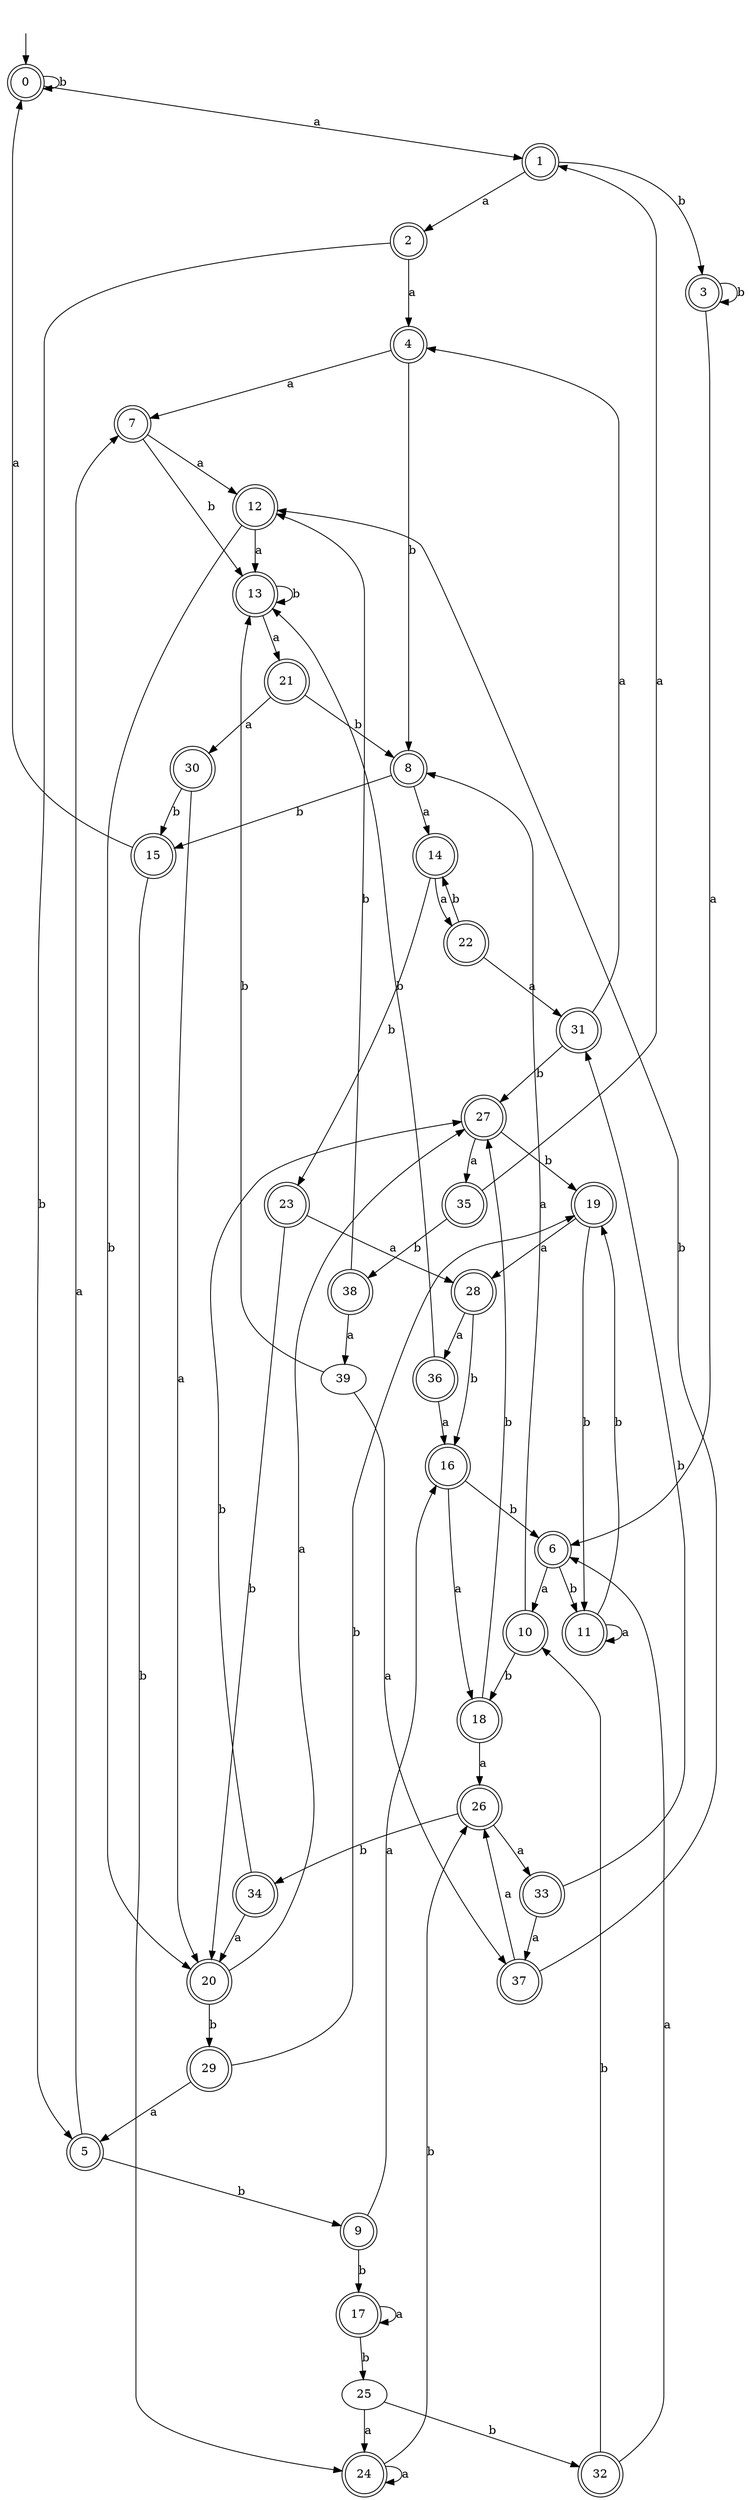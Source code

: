 digraph RandomDFA {
  __start0 [label="", shape=none];
  __start0 -> 0 [label=""];
  0 [shape=circle] [shape=doublecircle]
  0 -> 1 [label="a"]
  0 -> 0 [label="b"]
  1 [shape=doublecircle]
  1 -> 2 [label="a"]
  1 -> 3 [label="b"]
  2 [shape=doublecircle]
  2 -> 4 [label="a"]
  2 -> 5 [label="b"]
  3 [shape=doublecircle]
  3 -> 6 [label="a"]
  3 -> 3 [label="b"]
  4 [shape=doublecircle]
  4 -> 7 [label="a"]
  4 -> 8 [label="b"]
  5 [shape=doublecircle]
  5 -> 7 [label="a"]
  5 -> 9 [label="b"]
  6 [shape=doublecircle]
  6 -> 10 [label="a"]
  6 -> 11 [label="b"]
  7 [shape=doublecircle]
  7 -> 12 [label="a"]
  7 -> 13 [label="b"]
  8 [shape=doublecircle]
  8 -> 14 [label="a"]
  8 -> 15 [label="b"]
  9 [shape=doublecircle]
  9 -> 16 [label="a"]
  9 -> 17 [label="b"]
  10 [shape=doublecircle]
  10 -> 8 [label="a"]
  10 -> 18 [label="b"]
  11 [shape=doublecircle]
  11 -> 11 [label="a"]
  11 -> 19 [label="b"]
  12 [shape=doublecircle]
  12 -> 13 [label="a"]
  12 -> 20 [label="b"]
  13 [shape=doublecircle]
  13 -> 21 [label="a"]
  13 -> 13 [label="b"]
  14 [shape=doublecircle]
  14 -> 22 [label="a"]
  14 -> 23 [label="b"]
  15 [shape=doublecircle]
  15 -> 0 [label="a"]
  15 -> 24 [label="b"]
  16 [shape=doublecircle]
  16 -> 18 [label="a"]
  16 -> 6 [label="b"]
  17 [shape=doublecircle]
  17 -> 17 [label="a"]
  17 -> 25 [label="b"]
  18 [shape=doublecircle]
  18 -> 26 [label="a"]
  18 -> 27 [label="b"]
  19 [shape=doublecircle]
  19 -> 28 [label="a"]
  19 -> 11 [label="b"]
  20 [shape=doublecircle]
  20 -> 27 [label="a"]
  20 -> 29 [label="b"]
  21 [shape=doublecircle]
  21 -> 30 [label="a"]
  21 -> 8 [label="b"]
  22 [shape=doublecircle]
  22 -> 31 [label="a"]
  22 -> 14 [label="b"]
  23 [shape=doublecircle]
  23 -> 28 [label="a"]
  23 -> 20 [label="b"]
  24 [shape=doublecircle]
  24 -> 24 [label="a"]
  24 -> 26 [label="b"]
  25
  25 -> 24 [label="a"]
  25 -> 32 [label="b"]
  26 [shape=doublecircle]
  26 -> 33 [label="a"]
  26 -> 34 [label="b"]
  27 [shape=doublecircle]
  27 -> 35 [label="a"]
  27 -> 19 [label="b"]
  28 [shape=doublecircle]
  28 -> 36 [label="a"]
  28 -> 16 [label="b"]
  29 [shape=doublecircle]
  29 -> 5 [label="a"]
  29 -> 19 [label="b"]
  30 [shape=doublecircle]
  30 -> 20 [label="a"]
  30 -> 15 [label="b"]
  31 [shape=doublecircle]
  31 -> 4 [label="a"]
  31 -> 27 [label="b"]
  32 [shape=doublecircle]
  32 -> 6 [label="a"]
  32 -> 10 [label="b"]
  33 [shape=doublecircle]
  33 -> 37 [label="a"]
  33 -> 31 [label="b"]
  34 [shape=doublecircle]
  34 -> 20 [label="a"]
  34 -> 27 [label="b"]
  35 [shape=doublecircle]
  35 -> 1 [label="a"]
  35 -> 38 [label="b"]
  36 [shape=doublecircle]
  36 -> 16 [label="a"]
  36 -> 13 [label="b"]
  37 [shape=doublecircle]
  37 -> 26 [label="a"]
  37 -> 12 [label="b"]
  38 [shape=doublecircle]
  38 -> 39 [label="a"]
  38 -> 12 [label="b"]
  39
  39 -> 37 [label="a"]
  39 -> 13 [label="b"]
}
